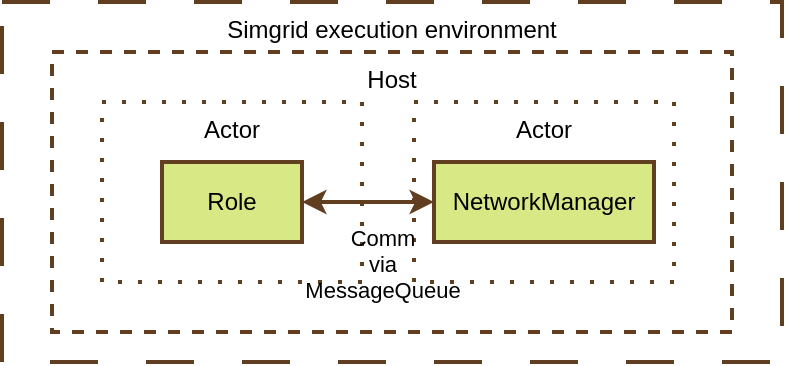 <mxfile version="24.7.7">
  <diagram name="Page-1" id="VZhvdZ_iOxEHKRR_BR3-">
    <mxGraphModel dx="1092" dy="568" grid="1" gridSize="10" guides="1" tooltips="1" connect="1" arrows="1" fold="1" page="1" pageScale="1" pageWidth="850" pageHeight="1100" math="0" shadow="0">
      <root>
        <mxCell id="0" />
        <mxCell id="1" parent="0" />
        <mxCell id="xXJH2tOY_rQB3pzrhLIR-6" value="Simgrid execution environment" style="rounded=0;whiteSpace=wrap;html=1;verticalAlign=top;dashed=1;dashPattern=12 12;strokeColor=#613E20;strokeWidth=2;" parent="1" vertex="1">
          <mxGeometry x="230" y="140" width="390" height="180" as="geometry" />
        </mxCell>
        <mxCell id="xXJH2tOY_rQB3pzrhLIR-5" value="Host" style="rounded=0;whiteSpace=wrap;html=1;dashed=1;verticalAlign=top;strokeColor=#613E20;strokeWidth=2;" parent="1" vertex="1">
          <mxGeometry x="255" y="165" width="340" height="140" as="geometry" />
        </mxCell>
        <mxCell id="xXJH2tOY_rQB3pzrhLIR-1" value="Actor" style="rounded=0;whiteSpace=wrap;html=1;dashed=1;verticalAlign=top;dashPattern=1 4;strokeColor=#613E20;strokeWidth=2;" parent="1" vertex="1">
          <mxGeometry x="280" y="190" width="130" height="90" as="geometry" />
        </mxCell>
        <mxCell id="xXJH2tOY_rQB3pzrhLIR-2" value="Role" style="rounded=0;whiteSpace=wrap;html=1;fillColor=#D7E884;strokeColor=#613E20;strokeWidth=2;" parent="1" vertex="1">
          <mxGeometry x="310" y="220" width="70" height="40" as="geometry" />
        </mxCell>
        <mxCell id="xXJH2tOY_rQB3pzrhLIR-3" value="Actor" style="rounded=0;whiteSpace=wrap;html=1;dashed=1;verticalAlign=top;dashPattern=1 4;strokeColor=#613E20;strokeWidth=2;" parent="1" vertex="1">
          <mxGeometry x="436" y="190" width="130" height="90" as="geometry" />
        </mxCell>
        <mxCell id="xXJH2tOY_rQB3pzrhLIR-4" value="NetworkManager" style="rounded=0;whiteSpace=wrap;html=1;fillColor=#D7E884;strokeColor=#613E20;strokeWidth=2;" parent="1" vertex="1">
          <mxGeometry x="446" y="220" width="110" height="40" as="geometry" />
        </mxCell>
        <mxCell id="xXJH2tOY_rQB3pzrhLIR-8" value="" style="endArrow=classic;startArrow=classic;html=1;rounded=0;exitX=1;exitY=0.5;exitDx=0;exitDy=0;entryX=0;entryY=0.5;entryDx=0;entryDy=0;strokeColor=#613E20;strokeWidth=2;" parent="1" source="xXJH2tOY_rQB3pzrhLIR-2" target="xXJH2tOY_rQB3pzrhLIR-4" edge="1">
          <mxGeometry width="50" height="50" relative="1" as="geometry">
            <mxPoint x="440" y="250" as="sourcePoint" />
            <mxPoint x="490" y="200" as="targetPoint" />
          </mxGeometry>
        </mxCell>
        <mxCell id="xXJH2tOY_rQB3pzrhLIR-9" value="Comm&lt;div&gt;via&lt;/div&gt;&lt;div&gt;MessageQueue&lt;/div&gt;" style="edgeLabel;html=1;align=center;verticalAlign=middle;resizable=0;points=[];fontColor=default;labelBackgroundColor=none;" parent="xXJH2tOY_rQB3pzrhLIR-8" vertex="1" connectable="0">
          <mxGeometry x="0.209" y="-1" relative="1" as="geometry">
            <mxPoint y="30" as="offset" />
          </mxGeometry>
        </mxCell>
      </root>
    </mxGraphModel>
  </diagram>
</mxfile>
